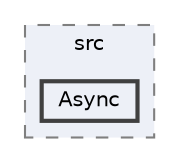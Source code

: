 digraph "C:/xampp/htdocs/async/phzasync/src/Async"
{
 // LATEX_PDF_SIZE
  bgcolor="transparent";
  edge [fontname=Helvetica,fontsize=10,labelfontname=Helvetica,labelfontsize=10];
  node [fontname=Helvetica,fontsize=10,shape=box,height=0.2,width=0.4];
  compound=true
  subgraph clusterdir_564fbbf101b31d2859d78b55858767c6 {
    graph [ bgcolor="#edf0f7", pencolor="grey50", label="src", fontname=Helvetica,fontsize=10 style="filled,dashed", URL="dir_564fbbf101b31d2859d78b55858767c6.html",tooltip=""]
  dir_852a8ca1ec998f83615805b684fe1877 [label="Async", fillcolor="#edf0f7", color="grey25", style="filled,bold", URL="dir_852a8ca1ec998f83615805b684fe1877.html",tooltip=""];
  }
}
